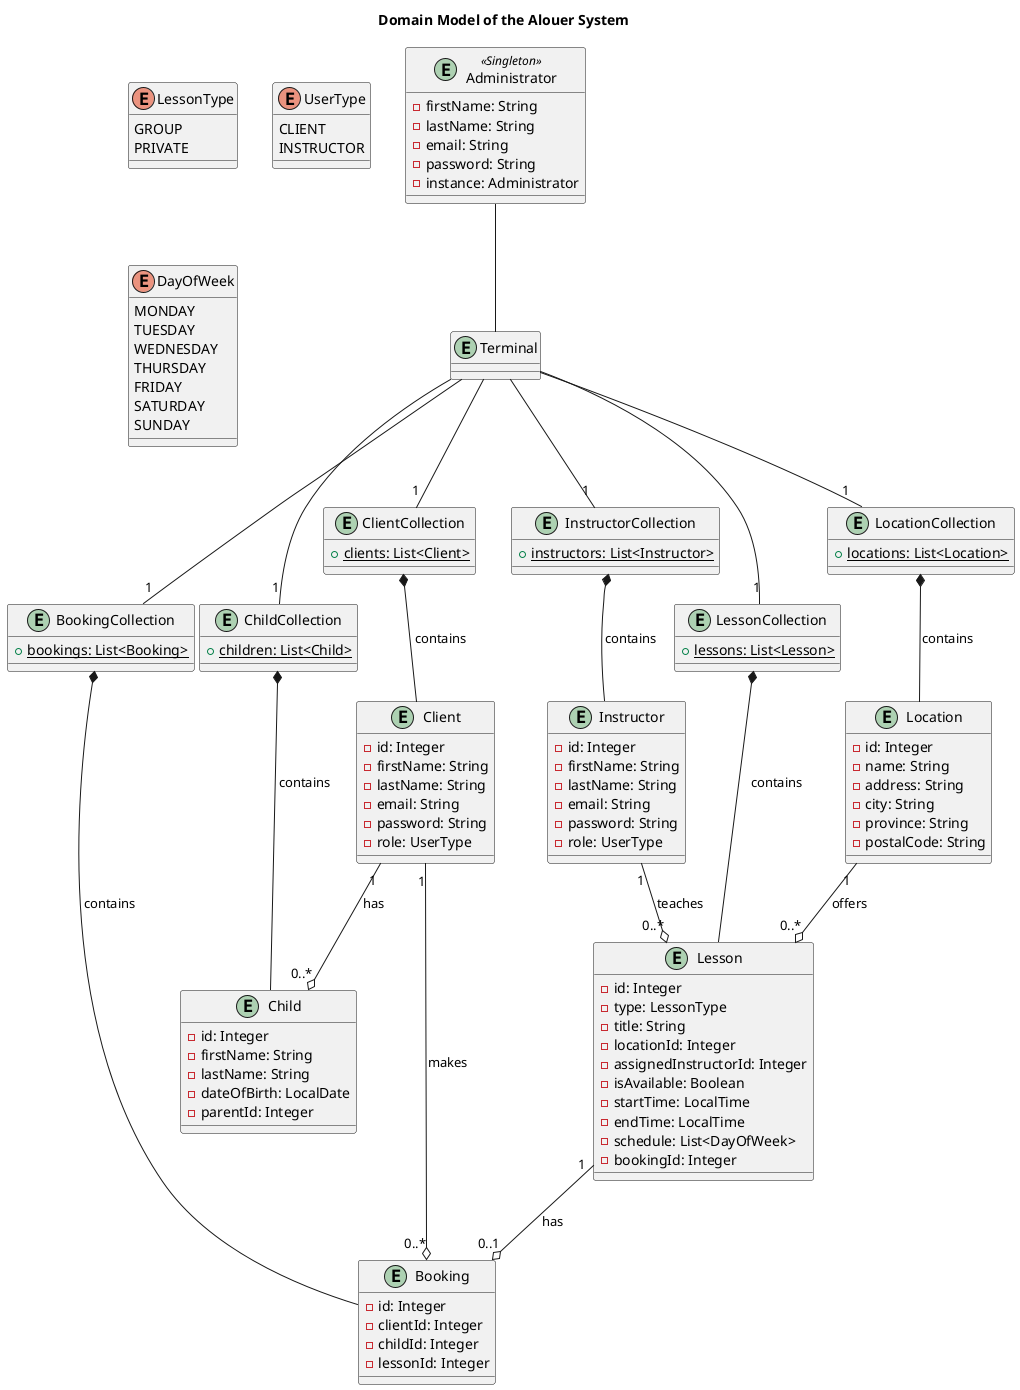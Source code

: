 @startuml Domain Model of the Alouer System

title Domain Model of the Alouer System

enum LessonType {
  GROUP
  PRIVATE
}

enum UserType {
  CLIENT
  INSTRUCTOR
}

enum DayOfWeek {
  MONDAY
  TUESDAY
  WEDNESDAY
  THURSDAY
  FRIDAY
  SATURDAY
  SUNDAY
}


entity "Administrator" <<Singleton>> {
  -firstName: String
  -lastName: String
  -email: String
  -password: String
  -instance: Administrator
}

entity "Child" {
  -id: Integer
  -firstName: String
  -lastName: String
  -dateOfBirth: LocalDate
  -parentId: Integer
}

entity "Client" {
  -id: Integer
  -firstName: String
  -lastName: String
  -email: String
  -password: String
  -role: UserType
}

entity "Instructor" {
  -id: Integer
  -firstName: String
  -lastName: String
  -email: String
  -password: String
  -role: UserType
}

entity "Location" {
  -id: Integer
  -name: String
  -address: String
  -city: String
  -province: String
  -postalCode: String
}


entity "Booking" {
  -id: Integer
  -clientId: Integer
  -childId: Integer
  -lessonId: Integer
}

entity "Lesson" {
  -id: Integer
  -type: LessonType
  -title: String
  -locationId: Integer
  -assignedInstructorId: Integer
  -isAvailable: Boolean
  -startTime: LocalTime
  -endTime: LocalTime
  -schedule: List<DayOfWeek>
  -bookingId: Integer
}


entity "BookingCollection" {
  +<u>bookings: List<Booking>
}

entity "ChildCollection" {
  +<u>children: List<Child>
}

entity "ClientCollection" {
  +<u>clients: List<Client>
}

entity "InstructorCollection" {
  +<u>instructors: List<Instructor>
}

entity "LessonCollection" {
  +<u>lessons: List<Lesson>
}

entity "LocationCollection" {
  +<u>locations: List<Location>
}


entity "Terminal" {}


"Administrator" -- "Terminal"

Client "1" --o "0..*" Child : has
Instructor "1" --o "0..*" Lesson : teaches
Location "1" --o "0..*" Lesson : offers
Lesson "1" --o "0..1" Booking : has
Client "1" --o "0..*" Booking : makes

"ClientCollection" *-- "Client" : contains
"InstructorCollection" *-- "Instructor" : contains
"ChildCollection" *-- "Child" : contains
"LocationCollection" *-- "Location" : contains
"LessonCollection" *-- "Lesson" : contains
"BookingCollection" *-- "Booking" : contains

"Terminal" -- "1" "ClientCollection"
"Terminal" -- "1" "InstructorCollection"
"Terminal" -- "1" "ChildCollection"
"Terminal" -- "1" "LocationCollection"
"Terminal" -- "1" "LessonCollection"
"Terminal" -- "1" "BookingCollection"


@enduml
